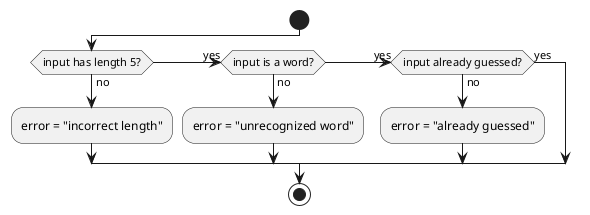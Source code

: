 @startuml check_input

start
    if (input has length 5?) then (no)
        :error = "incorrect length";
    (yes) elseif (input is a word?) then (no)
        :error = "unrecognized word";
    (yes) elseif (input already guessed?) then (no)
        :error = "already guessed";
    else (yes)
        ' :error = none;
    endif
stop

@enduml

